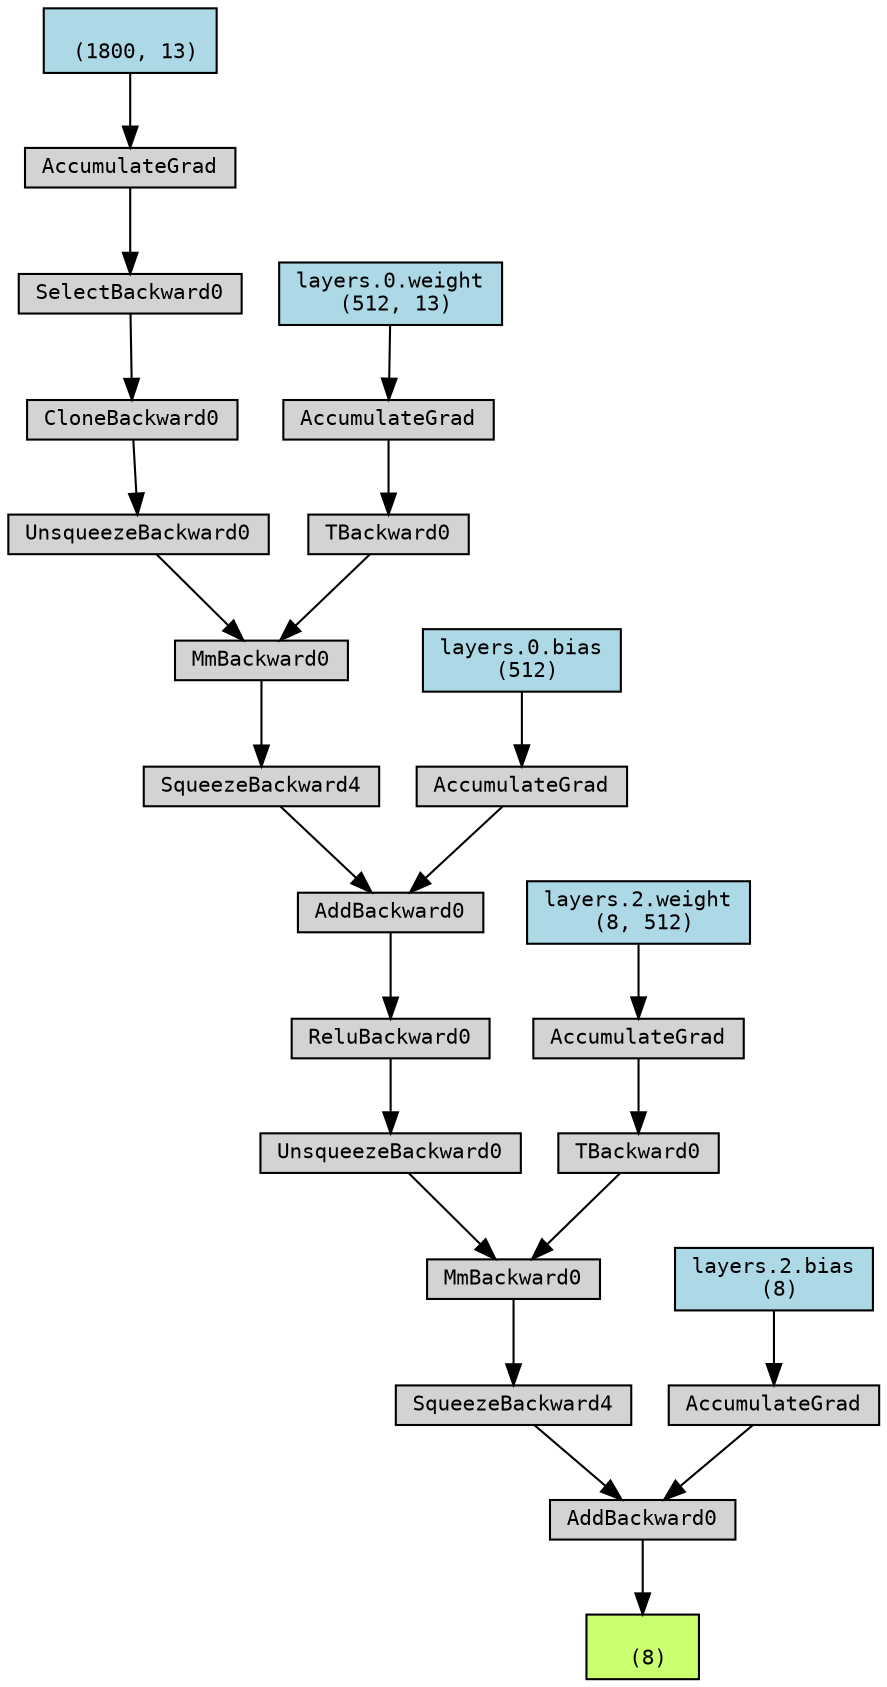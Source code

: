 digraph {
	graph [size="12,12"]
	node [align=left fontname=monospace fontsize=10 height=0.2 ranksep=0.1 shape=box style=filled]
	2717351832256 [label="
 (8)" fillcolor=darkolivegreen1]
	2717355086112 [label=AddBackward0]
	2717355086256 -> 2717355086112
	2717355086256 [label=SqueezeBackward4]
	2717355084816 -> 2717355086256
	2717355084816 [label=MmBackward0]
	2717355083136 -> 2717355084816
	2717355083136 [label=UnsqueezeBackward0]
	2717355085728 -> 2717355083136
	2717355085728 [label=ReluBackward0]
	2717355086064 -> 2717355085728
	2717355086064 [label=AddBackward0]
	2717355086640 -> 2717355086064
	2717355086640 [label=SqueezeBackward4]
	2717355086736 -> 2717355086640
	2717355086736 [label=MmBackward0]
	2717355086832 -> 2717355086736
	2717355086832 [label=UnsqueezeBackward0]
	2717355086976 -> 2717355086832
	2717355086976 [label=CloneBackward0]
	2717355087072 -> 2717355086976
	2717355087072 [label=SelectBackward0]
	2717355084864 -> 2717355087072
	2717351524640 [label="
 (1800, 13)" fillcolor=lightblue]
	2717351524640 -> 2717355084864
	2717355084864 [label=AccumulateGrad]
	2717355086784 -> 2717355086736
	2717355086784 [label=TBackward0]
	2717355084768 -> 2717355086784
	2717353075920 [label="layers.0.weight
 (512, 13)" fillcolor=lightblue]
	2717353075920 -> 2717355084768
	2717355084768 [label=AccumulateGrad]
	2717355082704 -> 2717355086064
	2717314163360 [label="layers.0.bias
 (512)" fillcolor=lightblue]
	2717314163360 -> 2717355082704
	2717355082704 [label=AccumulateGrad]
	2717355086160 -> 2717355084816
	2717355086160 [label=TBackward0]
	2717355083280 -> 2717355086160
	2717354126736 [label="layers.2.weight
 (8, 512)" fillcolor=lightblue]
	2717354126736 -> 2717355083280
	2717355083280 [label=AccumulateGrad]
	2717355082752 -> 2717355086112
	2717354124336 [label="layers.2.bias
 (8)" fillcolor=lightblue]
	2717354124336 -> 2717355082752
	2717355082752 [label=AccumulateGrad]
	2717355086112 -> 2717351832256
}
